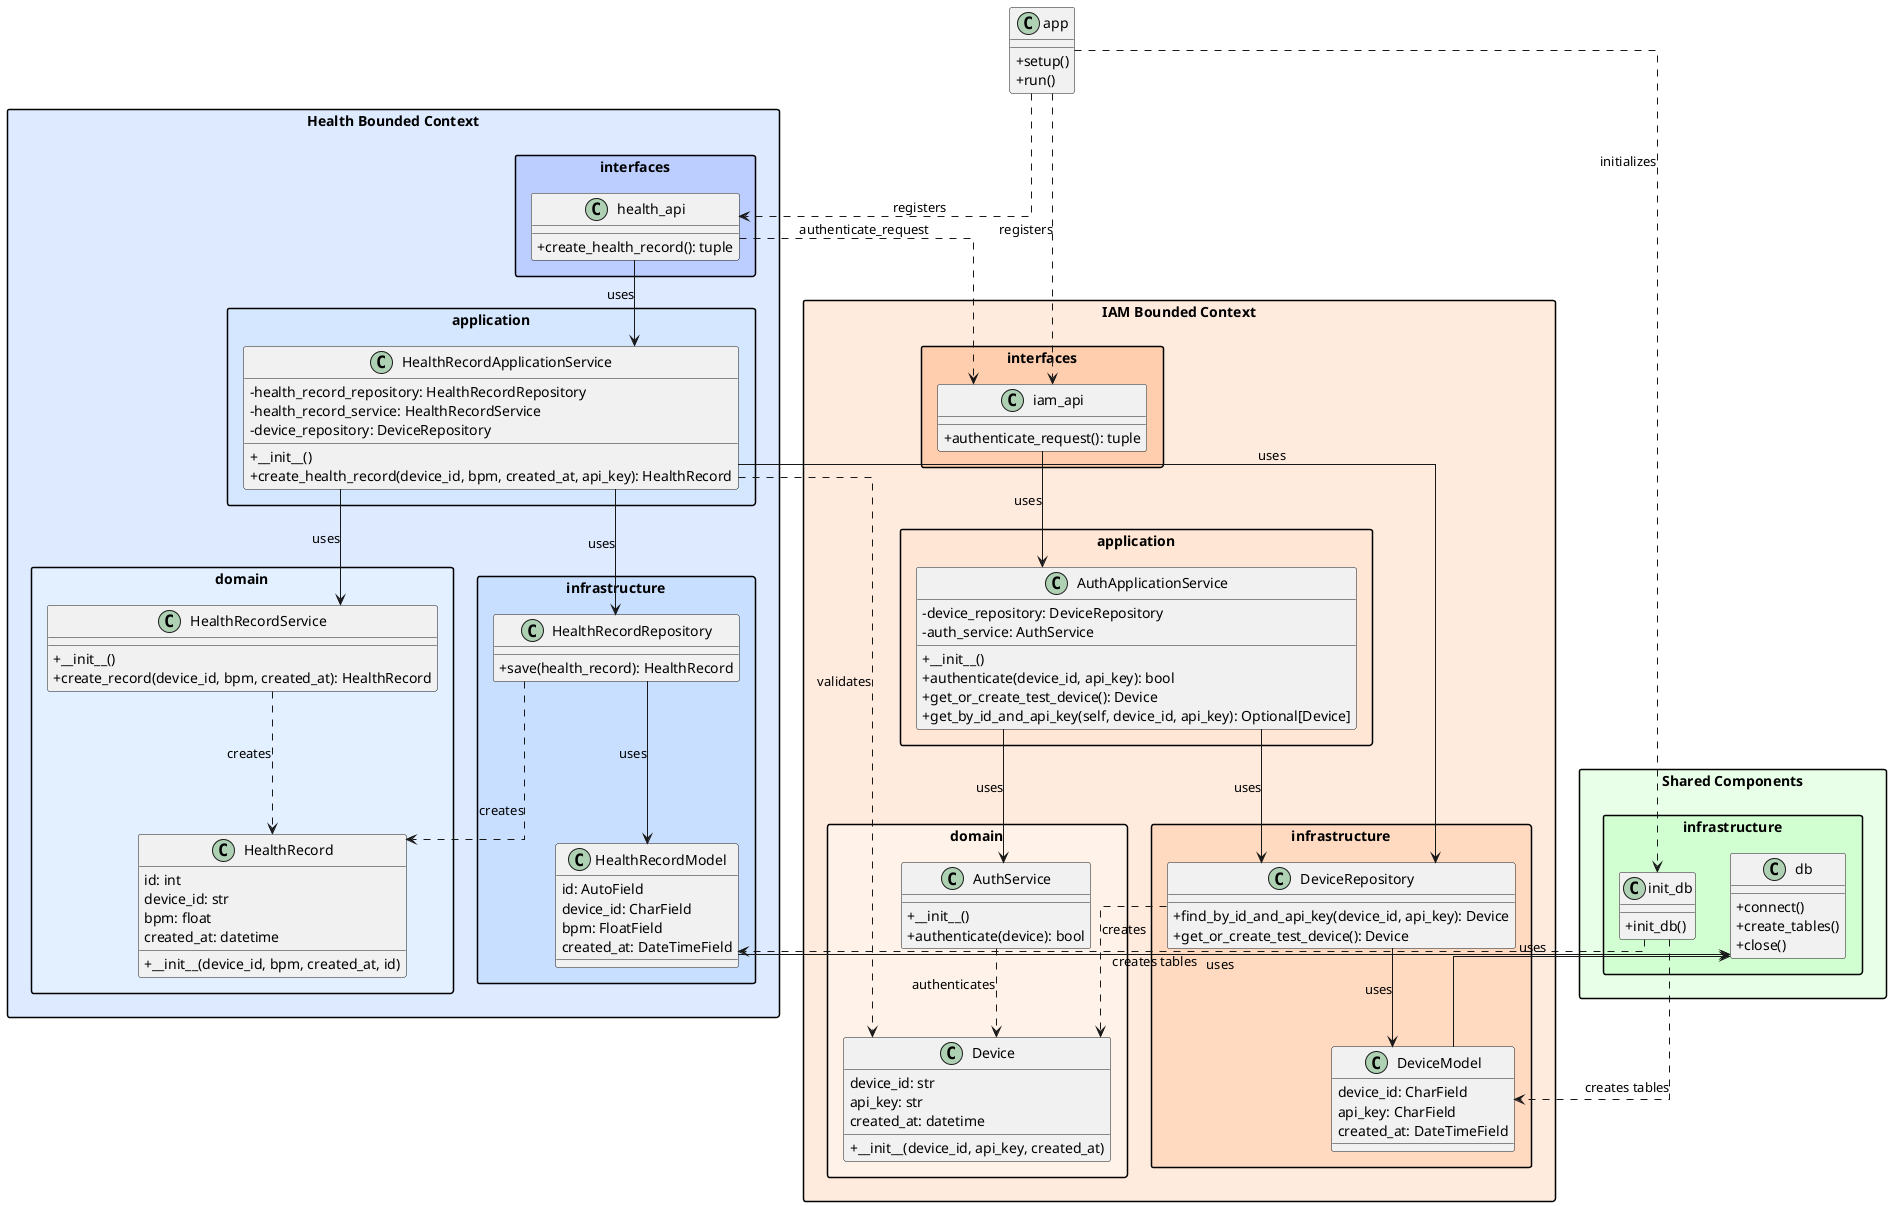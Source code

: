 @startuml Smart Band Edge Service - Class Diagram

skinparam classAttributeIconSize 0
skinparam packageStyle rectangle
skinparam linetype ortho
skinparam handwritten false
skinparam monochrome false
skinparam shadowing false

' Define packages for bounded contexts
package "Health Bounded Context" #DEEAFF {
  ' Domain Layer
  package "domain" #E2F0FF {
    class HealthRecord {
      id: int
      device_id: str
      bpm: float
      created_at: datetime
      +__init__(device_id, bpm, created_at, id)
    }

    class HealthRecordService {
      +__init__()
      +create_record(device_id, bpm, created_at): HealthRecord
    }
  }

  ' Application Layer
  package "application" #D5E7FF {
    class HealthRecordApplicationService {
      -health_record_repository: HealthRecordRepository
      -health_record_service: HealthRecordService
      -device_repository: DeviceRepository
      +__init__()
      +create_health_record(device_id, bpm, created_at, api_key): HealthRecord
    }
  }

  ' Infrastructure Layer
  package "infrastructure" #C9DFFF {
    class HealthRecordModel {
      id: AutoField
      device_id: CharField
      bpm: FloatField
      created_at: DateTimeField
    }

    class HealthRecordRepository {
      +save(health_record): HealthRecord
    }
  }

  ' Interface Layer
  package "interfaces" #BCCEFF {
    class health_api {
      +create_health_record(): tuple
    }
  }
}

package "IAM Bounded Context" #FFEBDE {
  ' Domain Layer
  package "domain" #FFF2E8 {
    class Device {
      device_id: str
      api_key: str
      created_at: datetime
      +__init__(device_id, api_key, created_at)
    }

    class AuthService {
      +__init__()
      +authenticate(device): bool
    }
  }

  ' Application Layer
  package "application" #FFE6D5 {
    class AuthApplicationService {
      -device_repository: DeviceRepository
      -auth_service: AuthService
      +__init__()
      +authenticate(device_id, api_key): bool
      +get_or_create_test_device(): Device
      +get_by_id_and_api_key(self, device_id, api_key): Optional[Device]
    }
  }

  ' Infrastructure Layer
  package "infrastructure" #FFDAC1 {
    class DeviceModel {
      device_id: CharField
      api_key: CharField
      created_at: DateTimeField
    }

    class DeviceRepository {
      +find_by_id_and_api_key(device_id, api_key): Device
      +get_or_create_test_device(): Device
    }
  }

  ' Interface Layer
  package "interfaces" #FFCEAE {
    class iam_api {
      +authenticate_request(): tuple
    }
  }
}

package "Shared Components" #E8FFE8 {
  package "infrastructure" #D1FFD1 {
    class db {
      +connect()
      +create_tables()
      +close()
    }

    class init_db {
      +init_db()
    }
  }
}

' Main application
class app {
  +setup()
  +run()
}

' Relationships

' Health bounded context relationships
HealthRecordApplicationService --> HealthRecordRepository: uses
HealthRecordApplicationService --> HealthRecordService: uses
HealthRecordApplicationService --> DeviceRepository: uses
HealthRecordRepository --> HealthRecordModel: uses
HealthRecordRepository ..> HealthRecord: creates
HealthRecordService ..> HealthRecord: creates
health_api --> HealthRecordApplicationService: uses

' IAM bounded context relationships
AuthApplicationService --> DeviceRepository: uses
AuthApplicationService --> AuthService: uses
DeviceRepository --> DeviceModel: uses
DeviceRepository ..> Device: creates
AuthService ..> Device: authenticates
iam_api --> AuthApplicationService: uses

' Cross-context relationships
HealthRecordApplicationService ..> Device: validates
health_api ..> iam_api: authenticate_request

' Database relationships
HealthRecordModel --> db: uses
DeviceModel --> db: uses
init_db ..> HealthRecordModel: creates tables
init_db ..> DeviceModel: creates tables
app ..> init_db: initializes
app ..> health_api: registers
app ..> iam_api: registers

@enduml